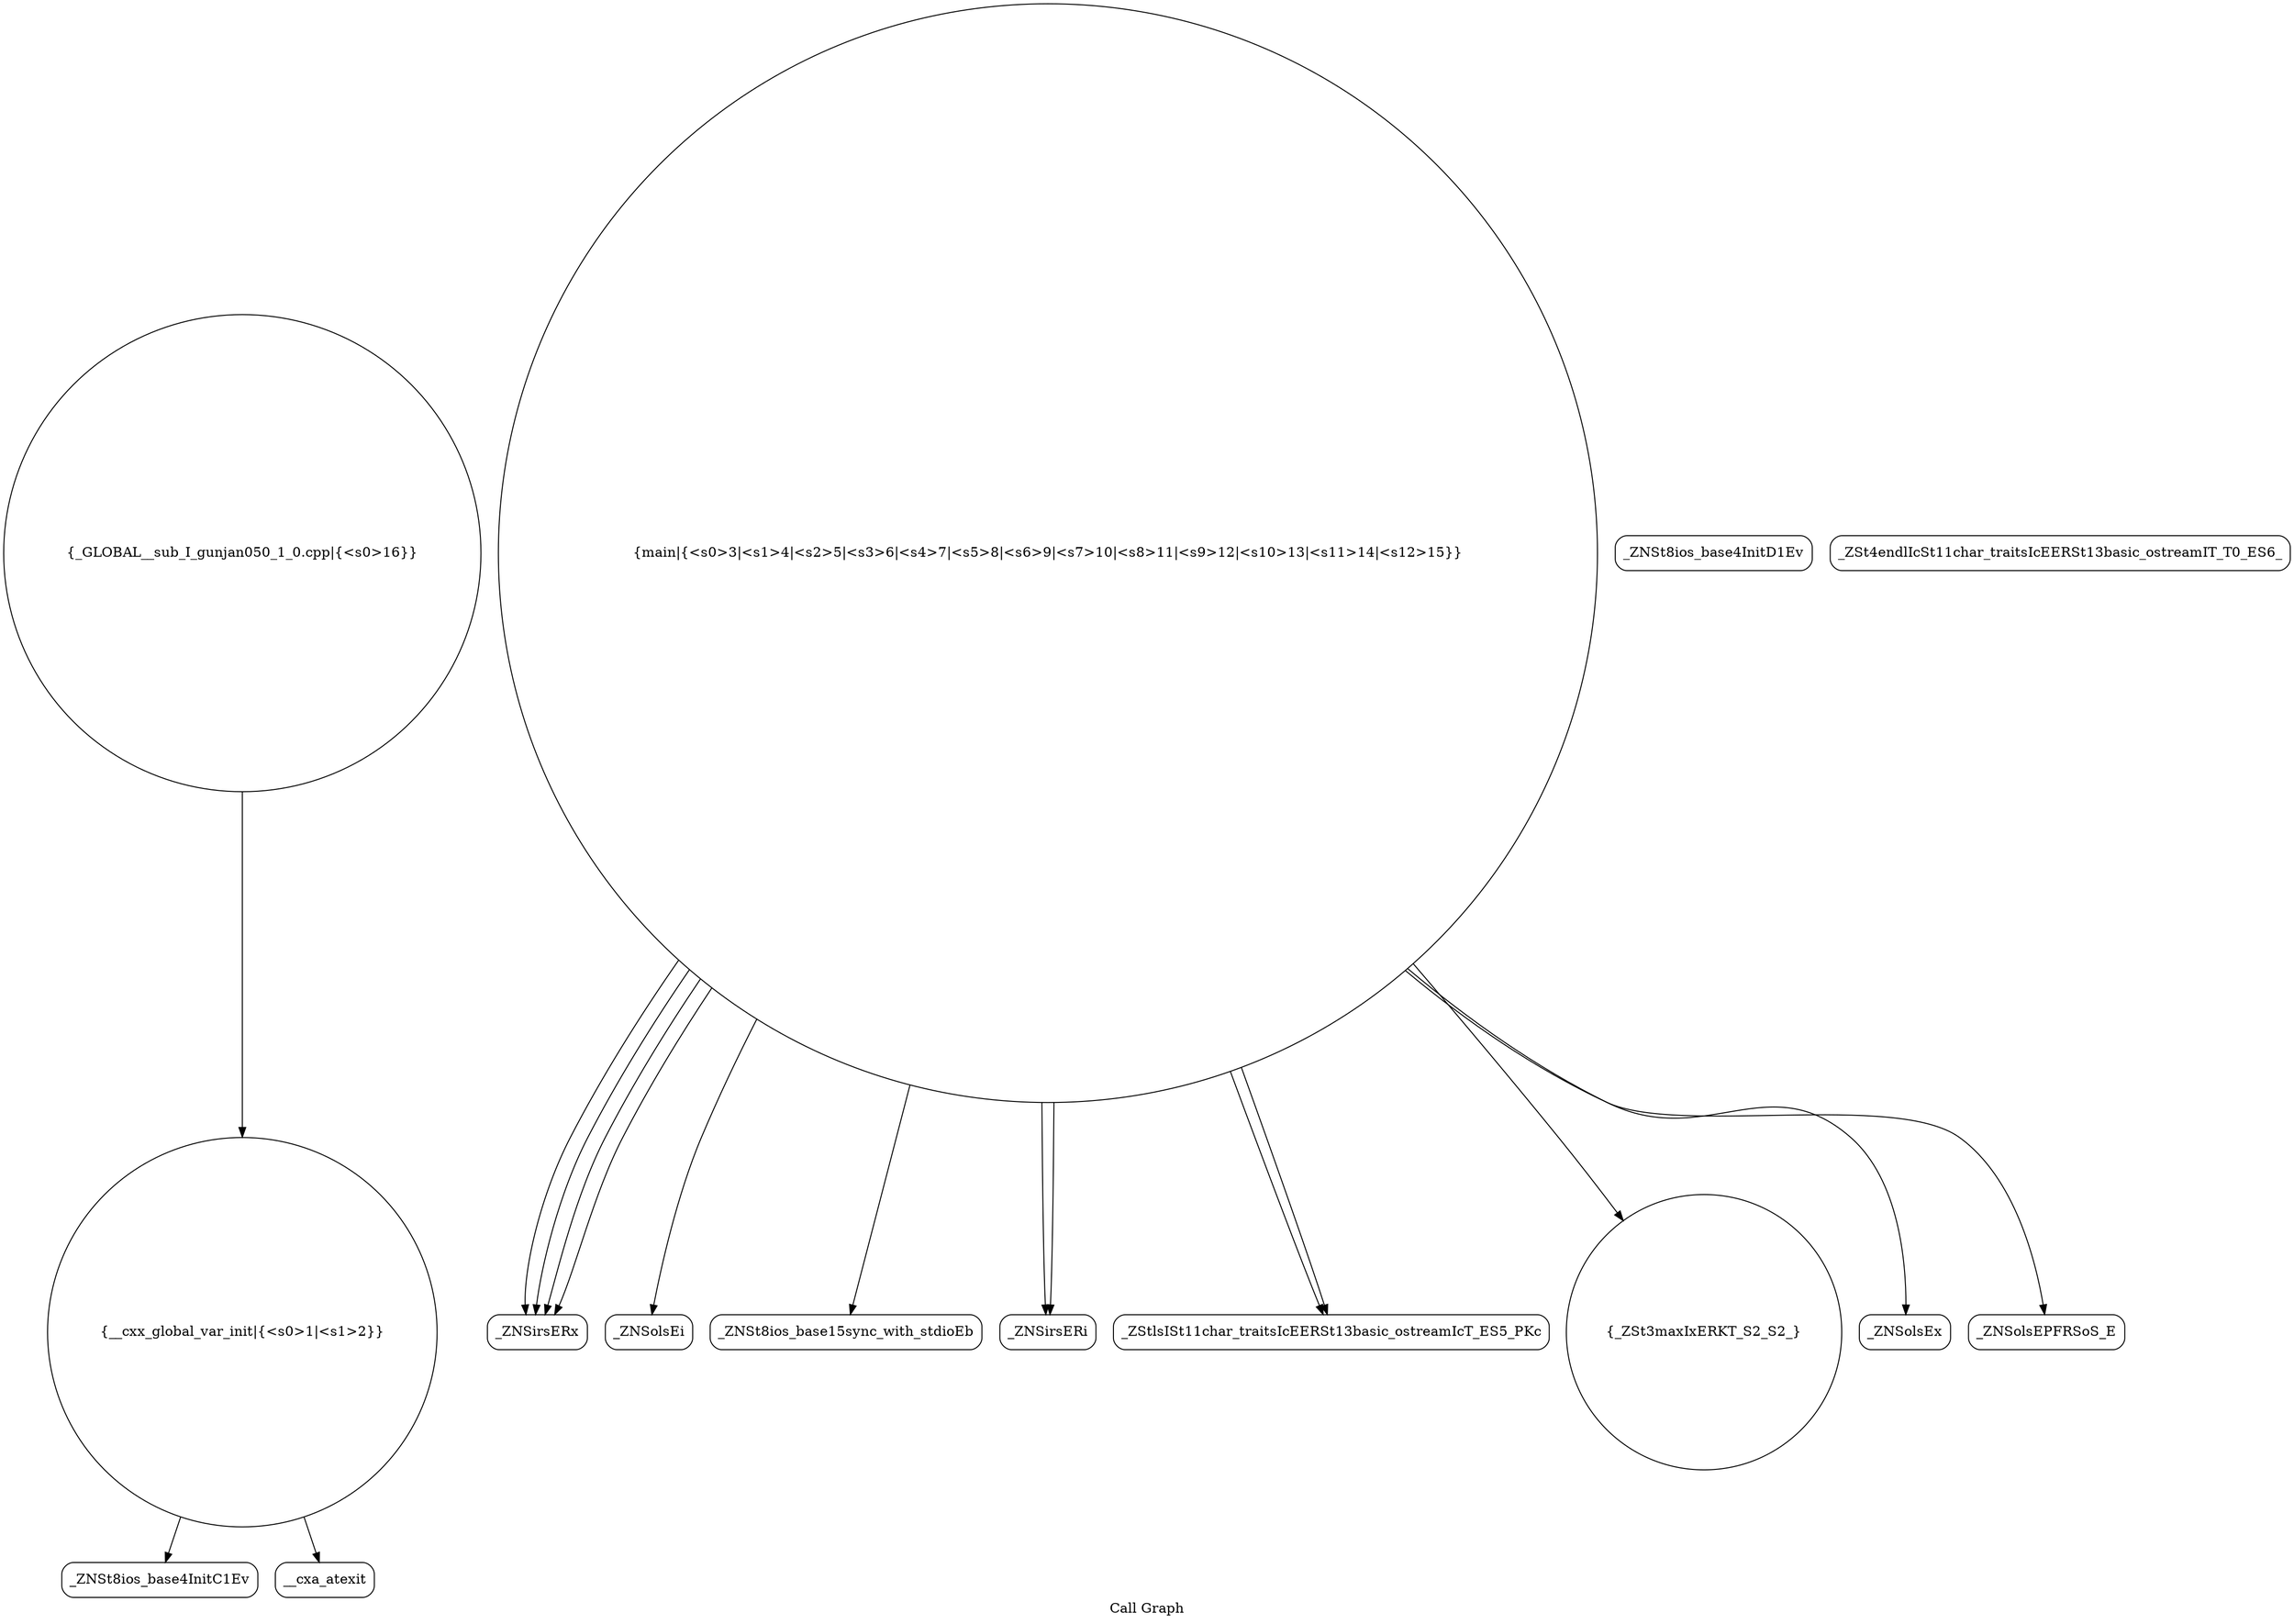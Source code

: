 digraph "Call Graph" {
	label="Call Graph";

	Node0x55ebd1f60830 [shape=record,shape=circle,label="{__cxx_global_var_init|{<s0>1|<s1>2}}"];
	Node0x55ebd1f60830:s0 -> Node0x55ebd1f60cc0[color=black];
	Node0x55ebd1f60830:s1 -> Node0x55ebd1f60dc0[color=black];
	Node0x55ebd1f60fc0 [shape=record,shape=Mrecord,label="{_ZNSirsERx}"];
	Node0x55ebd1f61340 [shape=record,shape=circle,label="{_GLOBAL__sub_I_gunjan050_1_0.cpp|{<s0>16}}"];
	Node0x55ebd1f61340:s0 -> Node0x55ebd1f60830[color=black];
	Node0x55ebd1f60d40 [shape=record,shape=Mrecord,label="{_ZNSt8ios_base4InitD1Ev}"];
	Node0x55ebd1f610c0 [shape=record,shape=Mrecord,label="{_ZNSolsEi}"];
	Node0x55ebd1f60e40 [shape=record,shape=circle,label="{main|{<s0>3|<s1>4|<s2>5|<s3>6|<s4>7|<s5>8|<s6>9|<s7>10|<s8>11|<s9>12|<s10>13|<s11>14|<s12>15}}"];
	Node0x55ebd1f60e40:s0 -> Node0x55ebd1f60ec0[color=black];
	Node0x55ebd1f60e40:s1 -> Node0x55ebd1f60f40[color=black];
	Node0x55ebd1f60e40:s2 -> Node0x55ebd1f60f40[color=black];
	Node0x55ebd1f60e40:s3 -> Node0x55ebd1f60fc0[color=black];
	Node0x55ebd1f60e40:s4 -> Node0x55ebd1f60fc0[color=black];
	Node0x55ebd1f60e40:s5 -> Node0x55ebd1f60fc0[color=black];
	Node0x55ebd1f60e40:s6 -> Node0x55ebd1f60fc0[color=black];
	Node0x55ebd1f60e40:s7 -> Node0x55ebd1f61040[color=black];
	Node0x55ebd1f60e40:s8 -> Node0x55ebd1f610c0[color=black];
	Node0x55ebd1f60e40:s9 -> Node0x55ebd1f61040[color=black];
	Node0x55ebd1f60e40:s10 -> Node0x55ebd1f611c0[color=black];
	Node0x55ebd1f60e40:s11 -> Node0x55ebd1f61140[color=black];
	Node0x55ebd1f60e40:s12 -> Node0x55ebd1f61240[color=black];
	Node0x55ebd1f611c0 [shape=record,shape=circle,label="{_ZSt3maxIxERKT_S2_S2_}"];
	Node0x55ebd1f60f40 [shape=record,shape=Mrecord,label="{_ZNSirsERi}"];
	Node0x55ebd1f612c0 [shape=record,shape=Mrecord,label="{_ZSt4endlIcSt11char_traitsIcEERSt13basic_ostreamIT_T0_ES6_}"];
	Node0x55ebd1f60cc0 [shape=record,shape=Mrecord,label="{_ZNSt8ios_base4InitC1Ev}"];
	Node0x55ebd1f61040 [shape=record,shape=Mrecord,label="{_ZStlsISt11char_traitsIcEERSt13basic_ostreamIcT_ES5_PKc}"];
	Node0x55ebd1f60dc0 [shape=record,shape=Mrecord,label="{__cxa_atexit}"];
	Node0x55ebd1f61140 [shape=record,shape=Mrecord,label="{_ZNSolsEx}"];
	Node0x55ebd1f60ec0 [shape=record,shape=Mrecord,label="{_ZNSt8ios_base15sync_with_stdioEb}"];
	Node0x55ebd1f61240 [shape=record,shape=Mrecord,label="{_ZNSolsEPFRSoS_E}"];
}
